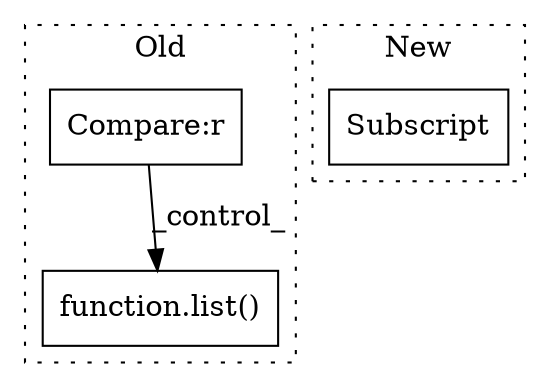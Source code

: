 digraph G {
subgraph cluster0 {
1 [label="function.list()" a="75" s="7349,7377" l="5,1" shape="box"];
3 [label="Compare:r" a="40" s="7277" l="28" shape="box"];
label = "Old";
style="dotted";
}
subgraph cluster1 {
2 [label="Subscript" a="63" s="7577,0" l="15,0" shape="box"];
label = "New";
style="dotted";
}
3 -> 1 [label="_control_"];
}